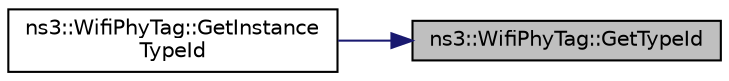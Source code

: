 digraph "ns3::WifiPhyTag::GetTypeId"
{
 // LATEX_PDF_SIZE
  edge [fontname="Helvetica",fontsize="10",labelfontname="Helvetica",labelfontsize="10"];
  node [fontname="Helvetica",fontsize="10",shape=record];
  rankdir="RL";
  Node1 [label="ns3::WifiPhyTag::GetTypeId",height=0.2,width=0.4,color="black", fillcolor="grey75", style="filled", fontcolor="black",tooltip="Get the type ID."];
  Node1 -> Node2 [dir="back",color="midnightblue",fontsize="10",style="solid",fontname="Helvetica"];
  Node2 [label="ns3::WifiPhyTag::GetInstance\lTypeId",height=0.2,width=0.4,color="black", fillcolor="white", style="filled",URL="$classns3_1_1_wifi_phy_tag.html#abd5124c97a3f1b9981934a7317088b14",tooltip="Get the most derived TypeId for this Object."];
}
